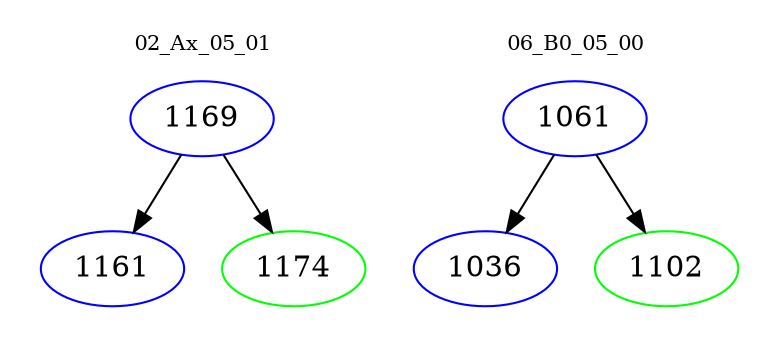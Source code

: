 digraph{
subgraph cluster_0 {
color = white
label = "02_Ax_05_01";
fontsize=10;
T0_1169 [label="1169", color="blue"]
T0_1169 -> T0_1161 [color="black"]
T0_1161 [label="1161", color="blue"]
T0_1169 -> T0_1174 [color="black"]
T0_1174 [label="1174", color="green"]
}
subgraph cluster_1 {
color = white
label = "06_B0_05_00";
fontsize=10;
T1_1061 [label="1061", color="blue"]
T1_1061 -> T1_1036 [color="black"]
T1_1036 [label="1036", color="blue"]
T1_1061 -> T1_1102 [color="black"]
T1_1102 [label="1102", color="green"]
}
}
